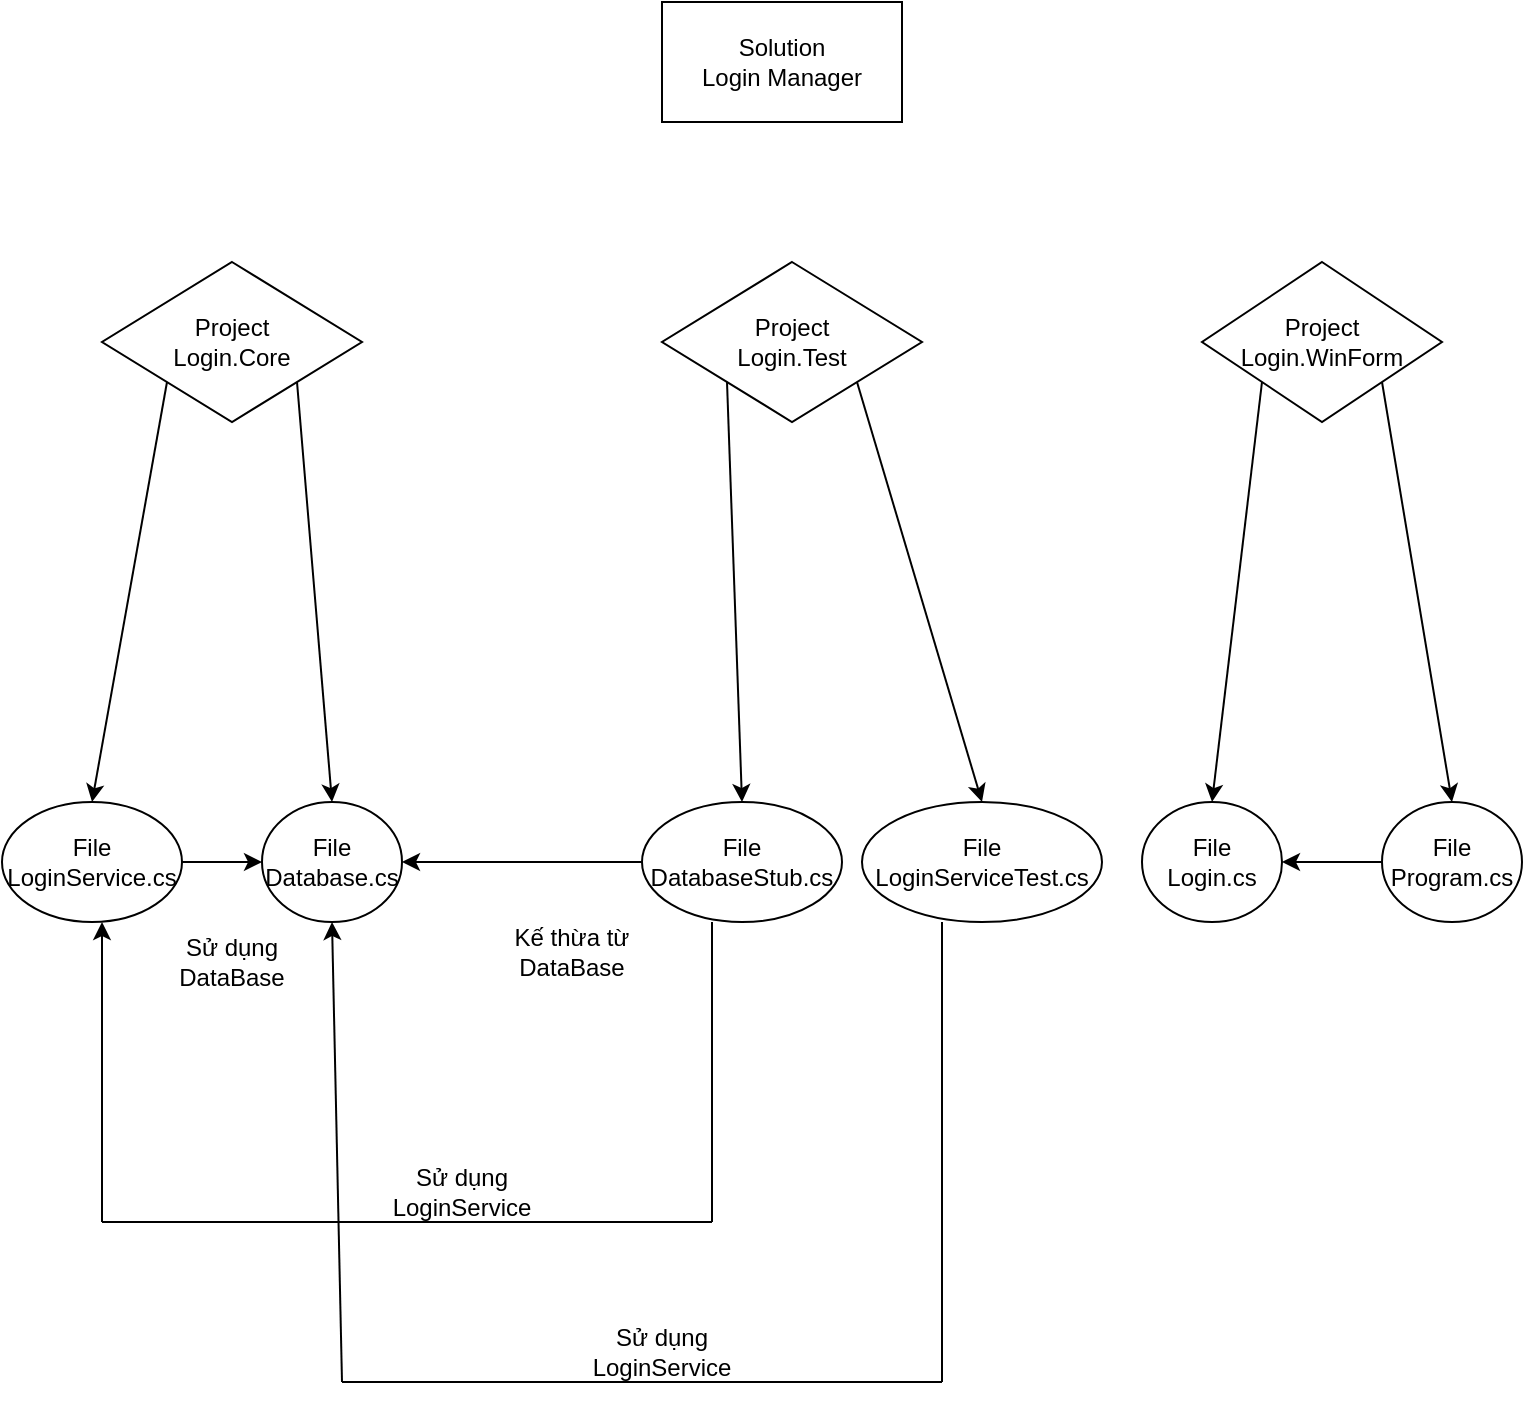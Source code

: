 <mxfile version="21.8.0" type="github">
  <diagram name="Page-1" id="tc4QULjqkXudyTqt-9rc">
    <mxGraphModel dx="1235" dy="638" grid="1" gridSize="10" guides="1" tooltips="1" connect="1" arrows="1" fold="1" page="1" pageScale="1" pageWidth="850" pageHeight="1100" math="0" shadow="0">
      <root>
        <mxCell id="0" />
        <mxCell id="1" parent="0" />
        <mxCell id="VuC6_Y3dEk_-sc4uMjKE-1" value="Solution&lt;br&gt;Login Manager" style="rounded=0;whiteSpace=wrap;html=1;" vertex="1" parent="1">
          <mxGeometry x="360" y="70" width="120" height="60" as="geometry" />
        </mxCell>
        <mxCell id="VuC6_Y3dEk_-sc4uMjKE-2" value="Project&lt;br&gt;Login.Core" style="rhombus;whiteSpace=wrap;html=1;" vertex="1" parent="1">
          <mxGeometry x="80" y="200" width="130" height="80" as="geometry" />
        </mxCell>
        <mxCell id="VuC6_Y3dEk_-sc4uMjKE-3" value="Project&lt;br&gt;Login.WinForm" style="rhombus;whiteSpace=wrap;html=1;" vertex="1" parent="1">
          <mxGeometry x="630" y="200" width="120" height="80" as="geometry" />
        </mxCell>
        <mxCell id="VuC6_Y3dEk_-sc4uMjKE-4" value="Project&lt;br&gt;Login.Test" style="rhombus;whiteSpace=wrap;html=1;" vertex="1" parent="1">
          <mxGeometry x="360" y="200" width="130" height="80" as="geometry" />
        </mxCell>
        <mxCell id="VuC6_Y3dEk_-sc4uMjKE-5" value="File&lt;br&gt;LoginService.cs" style="ellipse;whiteSpace=wrap;html=1;" vertex="1" parent="1">
          <mxGeometry x="30" y="470" width="90" height="60" as="geometry" />
        </mxCell>
        <mxCell id="VuC6_Y3dEk_-sc4uMjKE-6" value="File&lt;br&gt;Database.cs" style="ellipse;whiteSpace=wrap;html=1;" vertex="1" parent="1">
          <mxGeometry x="160" y="470" width="70" height="60" as="geometry" />
        </mxCell>
        <mxCell id="VuC6_Y3dEk_-sc4uMjKE-7" value="File&lt;br&gt;DatabaseStub.cs" style="ellipse;whiteSpace=wrap;html=1;" vertex="1" parent="1">
          <mxGeometry x="350" y="470" width="100" height="60" as="geometry" />
        </mxCell>
        <mxCell id="VuC6_Y3dEk_-sc4uMjKE-8" value="File&lt;br&gt;LoginServiceTest.cs" style="ellipse;whiteSpace=wrap;html=1;" vertex="1" parent="1">
          <mxGeometry x="460" y="470" width="120" height="60" as="geometry" />
        </mxCell>
        <mxCell id="VuC6_Y3dEk_-sc4uMjKE-9" value="File&lt;br&gt;Login.cs" style="ellipse;whiteSpace=wrap;html=1;" vertex="1" parent="1">
          <mxGeometry x="600" y="470" width="70" height="60" as="geometry" />
        </mxCell>
        <mxCell id="VuC6_Y3dEk_-sc4uMjKE-10" value="File&lt;br&gt;Program.cs" style="ellipse;whiteSpace=wrap;html=1;" vertex="1" parent="1">
          <mxGeometry x="720" y="470" width="70" height="60" as="geometry" />
        </mxCell>
        <mxCell id="VuC6_Y3dEk_-sc4uMjKE-11" value="" style="endArrow=classic;html=1;rounded=0;exitX=0;exitY=1;exitDx=0;exitDy=0;entryX=0.5;entryY=0;entryDx=0;entryDy=0;" edge="1" parent="1" source="VuC6_Y3dEk_-sc4uMjKE-2" target="VuC6_Y3dEk_-sc4uMjKE-5">
          <mxGeometry width="50" height="50" relative="1" as="geometry">
            <mxPoint x="320" y="400" as="sourcePoint" />
            <mxPoint x="370" y="350" as="targetPoint" />
          </mxGeometry>
        </mxCell>
        <mxCell id="VuC6_Y3dEk_-sc4uMjKE-12" value="" style="endArrow=classic;html=1;rounded=0;exitX=1;exitY=1;exitDx=0;exitDy=0;entryX=0.5;entryY=0;entryDx=0;entryDy=0;" edge="1" parent="1" source="VuC6_Y3dEk_-sc4uMjKE-2" target="VuC6_Y3dEk_-sc4uMjKE-6">
          <mxGeometry width="50" height="50" relative="1" as="geometry">
            <mxPoint x="320" y="400" as="sourcePoint" />
            <mxPoint x="370" y="350" as="targetPoint" />
          </mxGeometry>
        </mxCell>
        <mxCell id="VuC6_Y3dEk_-sc4uMjKE-13" value="" style="endArrow=classic;html=1;rounded=0;exitX=0;exitY=1;exitDx=0;exitDy=0;entryX=0.5;entryY=0;entryDx=0;entryDy=0;" edge="1" parent="1" source="VuC6_Y3dEk_-sc4uMjKE-4" target="VuC6_Y3dEk_-sc4uMjKE-7">
          <mxGeometry width="50" height="50" relative="1" as="geometry">
            <mxPoint x="320" y="400" as="sourcePoint" />
            <mxPoint x="370" y="350" as="targetPoint" />
          </mxGeometry>
        </mxCell>
        <mxCell id="VuC6_Y3dEk_-sc4uMjKE-14" value="" style="endArrow=classic;html=1;rounded=0;exitX=1;exitY=1;exitDx=0;exitDy=0;entryX=0.5;entryY=0;entryDx=0;entryDy=0;" edge="1" parent="1" source="VuC6_Y3dEk_-sc4uMjKE-4" target="VuC6_Y3dEk_-sc4uMjKE-8">
          <mxGeometry width="50" height="50" relative="1" as="geometry">
            <mxPoint x="320" y="400" as="sourcePoint" />
            <mxPoint x="370" y="350" as="targetPoint" />
          </mxGeometry>
        </mxCell>
        <mxCell id="VuC6_Y3dEk_-sc4uMjKE-15" value="" style="endArrow=classic;html=1;rounded=0;exitX=0;exitY=1;exitDx=0;exitDy=0;entryX=0.5;entryY=0;entryDx=0;entryDy=0;" edge="1" parent="1" source="VuC6_Y3dEk_-sc4uMjKE-3" target="VuC6_Y3dEk_-sc4uMjKE-9">
          <mxGeometry width="50" height="50" relative="1" as="geometry">
            <mxPoint x="680" y="400" as="sourcePoint" />
            <mxPoint x="730" y="350" as="targetPoint" />
          </mxGeometry>
        </mxCell>
        <mxCell id="VuC6_Y3dEk_-sc4uMjKE-16" value="" style="endArrow=classic;html=1;rounded=0;exitX=1;exitY=1;exitDx=0;exitDy=0;entryX=0.5;entryY=0;entryDx=0;entryDy=0;" edge="1" parent="1" source="VuC6_Y3dEk_-sc4uMjKE-3" target="VuC6_Y3dEk_-sc4uMjKE-10">
          <mxGeometry width="50" height="50" relative="1" as="geometry">
            <mxPoint x="680" y="400" as="sourcePoint" />
            <mxPoint x="730" y="350" as="targetPoint" />
          </mxGeometry>
        </mxCell>
        <mxCell id="VuC6_Y3dEk_-sc4uMjKE-18" value="" style="endArrow=none;html=1;rounded=0;entryX=0.5;entryY=1;entryDx=0;entryDy=0;" edge="1" parent="1">
          <mxGeometry width="50" height="50" relative="1" as="geometry">
            <mxPoint x="500" y="760" as="sourcePoint" />
            <mxPoint x="500" y="530" as="targetPoint" />
          </mxGeometry>
        </mxCell>
        <mxCell id="VuC6_Y3dEk_-sc4uMjKE-19" value="" style="endArrow=none;html=1;rounded=0;" edge="1" parent="1">
          <mxGeometry width="50" height="50" relative="1" as="geometry">
            <mxPoint x="500" y="760" as="sourcePoint" />
            <mxPoint x="200" y="760" as="targetPoint" />
          </mxGeometry>
        </mxCell>
        <mxCell id="VuC6_Y3dEk_-sc4uMjKE-20" value="" style="endArrow=classic;html=1;rounded=0;entryX=0.5;entryY=1;entryDx=0;entryDy=0;" edge="1" parent="1" target="VuC6_Y3dEk_-sc4uMjKE-6">
          <mxGeometry width="50" height="50" relative="1" as="geometry">
            <mxPoint x="200" y="760" as="sourcePoint" />
            <mxPoint x="310" y="550" as="targetPoint" />
          </mxGeometry>
        </mxCell>
        <mxCell id="VuC6_Y3dEk_-sc4uMjKE-22" value="" style="endArrow=none;html=1;rounded=0;entryX=0.5;entryY=1;entryDx=0;entryDy=0;" edge="1" parent="1">
          <mxGeometry width="50" height="50" relative="1" as="geometry">
            <mxPoint x="385" y="680" as="sourcePoint" />
            <mxPoint x="385" y="530" as="targetPoint" />
          </mxGeometry>
        </mxCell>
        <mxCell id="VuC6_Y3dEk_-sc4uMjKE-23" value="" style="endArrow=none;html=1;rounded=0;" edge="1" parent="1">
          <mxGeometry width="50" height="50" relative="1" as="geometry">
            <mxPoint x="385" y="680" as="sourcePoint" />
            <mxPoint x="80" y="680" as="targetPoint" />
            <Array as="points">
              <mxPoint x="240" y="680" />
            </Array>
          </mxGeometry>
        </mxCell>
        <mxCell id="VuC6_Y3dEk_-sc4uMjKE-24" value="" style="endArrow=classic;html=1;rounded=0;entryX=0.5;entryY=1;entryDx=0;entryDy=0;" edge="1" parent="1">
          <mxGeometry width="50" height="50" relative="1" as="geometry">
            <mxPoint x="80" y="680" as="sourcePoint" />
            <mxPoint x="80" y="530" as="targetPoint" />
          </mxGeometry>
        </mxCell>
        <mxCell id="VuC6_Y3dEk_-sc4uMjKE-25" value="" style="endArrow=classic;html=1;rounded=0;exitX=0;exitY=0.5;exitDx=0;exitDy=0;entryX=1;entryY=0.5;entryDx=0;entryDy=0;" edge="1" parent="1" source="VuC6_Y3dEk_-sc4uMjKE-10" target="VuC6_Y3dEk_-sc4uMjKE-9">
          <mxGeometry width="50" height="50" relative="1" as="geometry">
            <mxPoint x="600" y="600" as="sourcePoint" />
            <mxPoint x="650" y="550" as="targetPoint" />
          </mxGeometry>
        </mxCell>
        <mxCell id="VuC6_Y3dEk_-sc4uMjKE-26" value="Sử dụng LoginService" style="text;html=1;strokeColor=none;fillColor=none;align=center;verticalAlign=middle;whiteSpace=wrap;rounded=0;" vertex="1" parent="1">
          <mxGeometry x="330" y="730" width="60" height="30" as="geometry" />
        </mxCell>
        <mxCell id="VuC6_Y3dEk_-sc4uMjKE-27" value="Sử dụng LoginService" style="text;html=1;strokeColor=none;fillColor=none;align=center;verticalAlign=middle;whiteSpace=wrap;rounded=0;" vertex="1" parent="1">
          <mxGeometry x="230" y="650" width="60" height="30" as="geometry" />
        </mxCell>
        <mxCell id="VuC6_Y3dEk_-sc4uMjKE-28" value="Kế thừa từ DataBase" style="text;html=1;strokeColor=none;fillColor=none;align=center;verticalAlign=middle;whiteSpace=wrap;rounded=0;" vertex="1" parent="1">
          <mxGeometry x="270" y="530" width="90" height="30" as="geometry" />
        </mxCell>
        <mxCell id="VuC6_Y3dEk_-sc4uMjKE-29" value="" style="endArrow=classic;html=1;rounded=0;exitX=0;exitY=0.5;exitDx=0;exitDy=0;entryX=1;entryY=0.5;entryDx=0;entryDy=0;" edge="1" parent="1" source="VuC6_Y3dEk_-sc4uMjKE-7" target="VuC6_Y3dEk_-sc4uMjKE-6">
          <mxGeometry width="50" height="50" relative="1" as="geometry">
            <mxPoint x="310" y="499.5" as="sourcePoint" />
            <mxPoint x="260" y="499.5" as="targetPoint" />
          </mxGeometry>
        </mxCell>
        <mxCell id="VuC6_Y3dEk_-sc4uMjKE-30" value="" style="endArrow=classic;html=1;rounded=0;exitX=1;exitY=0.5;exitDx=0;exitDy=0;entryX=0;entryY=0.5;entryDx=0;entryDy=0;" edge="1" parent="1" source="VuC6_Y3dEk_-sc4uMjKE-5" target="VuC6_Y3dEk_-sc4uMjKE-6">
          <mxGeometry width="50" height="50" relative="1" as="geometry">
            <mxPoint x="230" y="520" as="sourcePoint" />
            <mxPoint x="110" y="520" as="targetPoint" />
          </mxGeometry>
        </mxCell>
        <mxCell id="VuC6_Y3dEk_-sc4uMjKE-31" value="Sử dụng DataBase" style="text;html=1;strokeColor=none;fillColor=none;align=center;verticalAlign=middle;whiteSpace=wrap;rounded=0;" vertex="1" parent="1">
          <mxGeometry x="100" y="535" width="90" height="30" as="geometry" />
        </mxCell>
      </root>
    </mxGraphModel>
  </diagram>
</mxfile>
